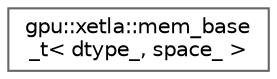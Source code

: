 digraph "Graphical Class Hierarchy"
{
 // LATEX_PDF_SIZE
  bgcolor="transparent";
  edge [fontname=Helvetica,fontsize=10,labelfontname=Helvetica,labelfontsize=10];
  node [fontname=Helvetica,fontsize=10,shape=box,height=0.2,width=0.4];
  rankdir="LR";
  Node0 [id="Node000000",label="gpu::xetla::mem_base\l_t\< dtype_, space_ \>",height=0.2,width=0.4,color="grey40", fillcolor="white", style="filled",URL="$structgpu_1_1xetla_1_1mem__base__t.html",tooltip=" "];
}
